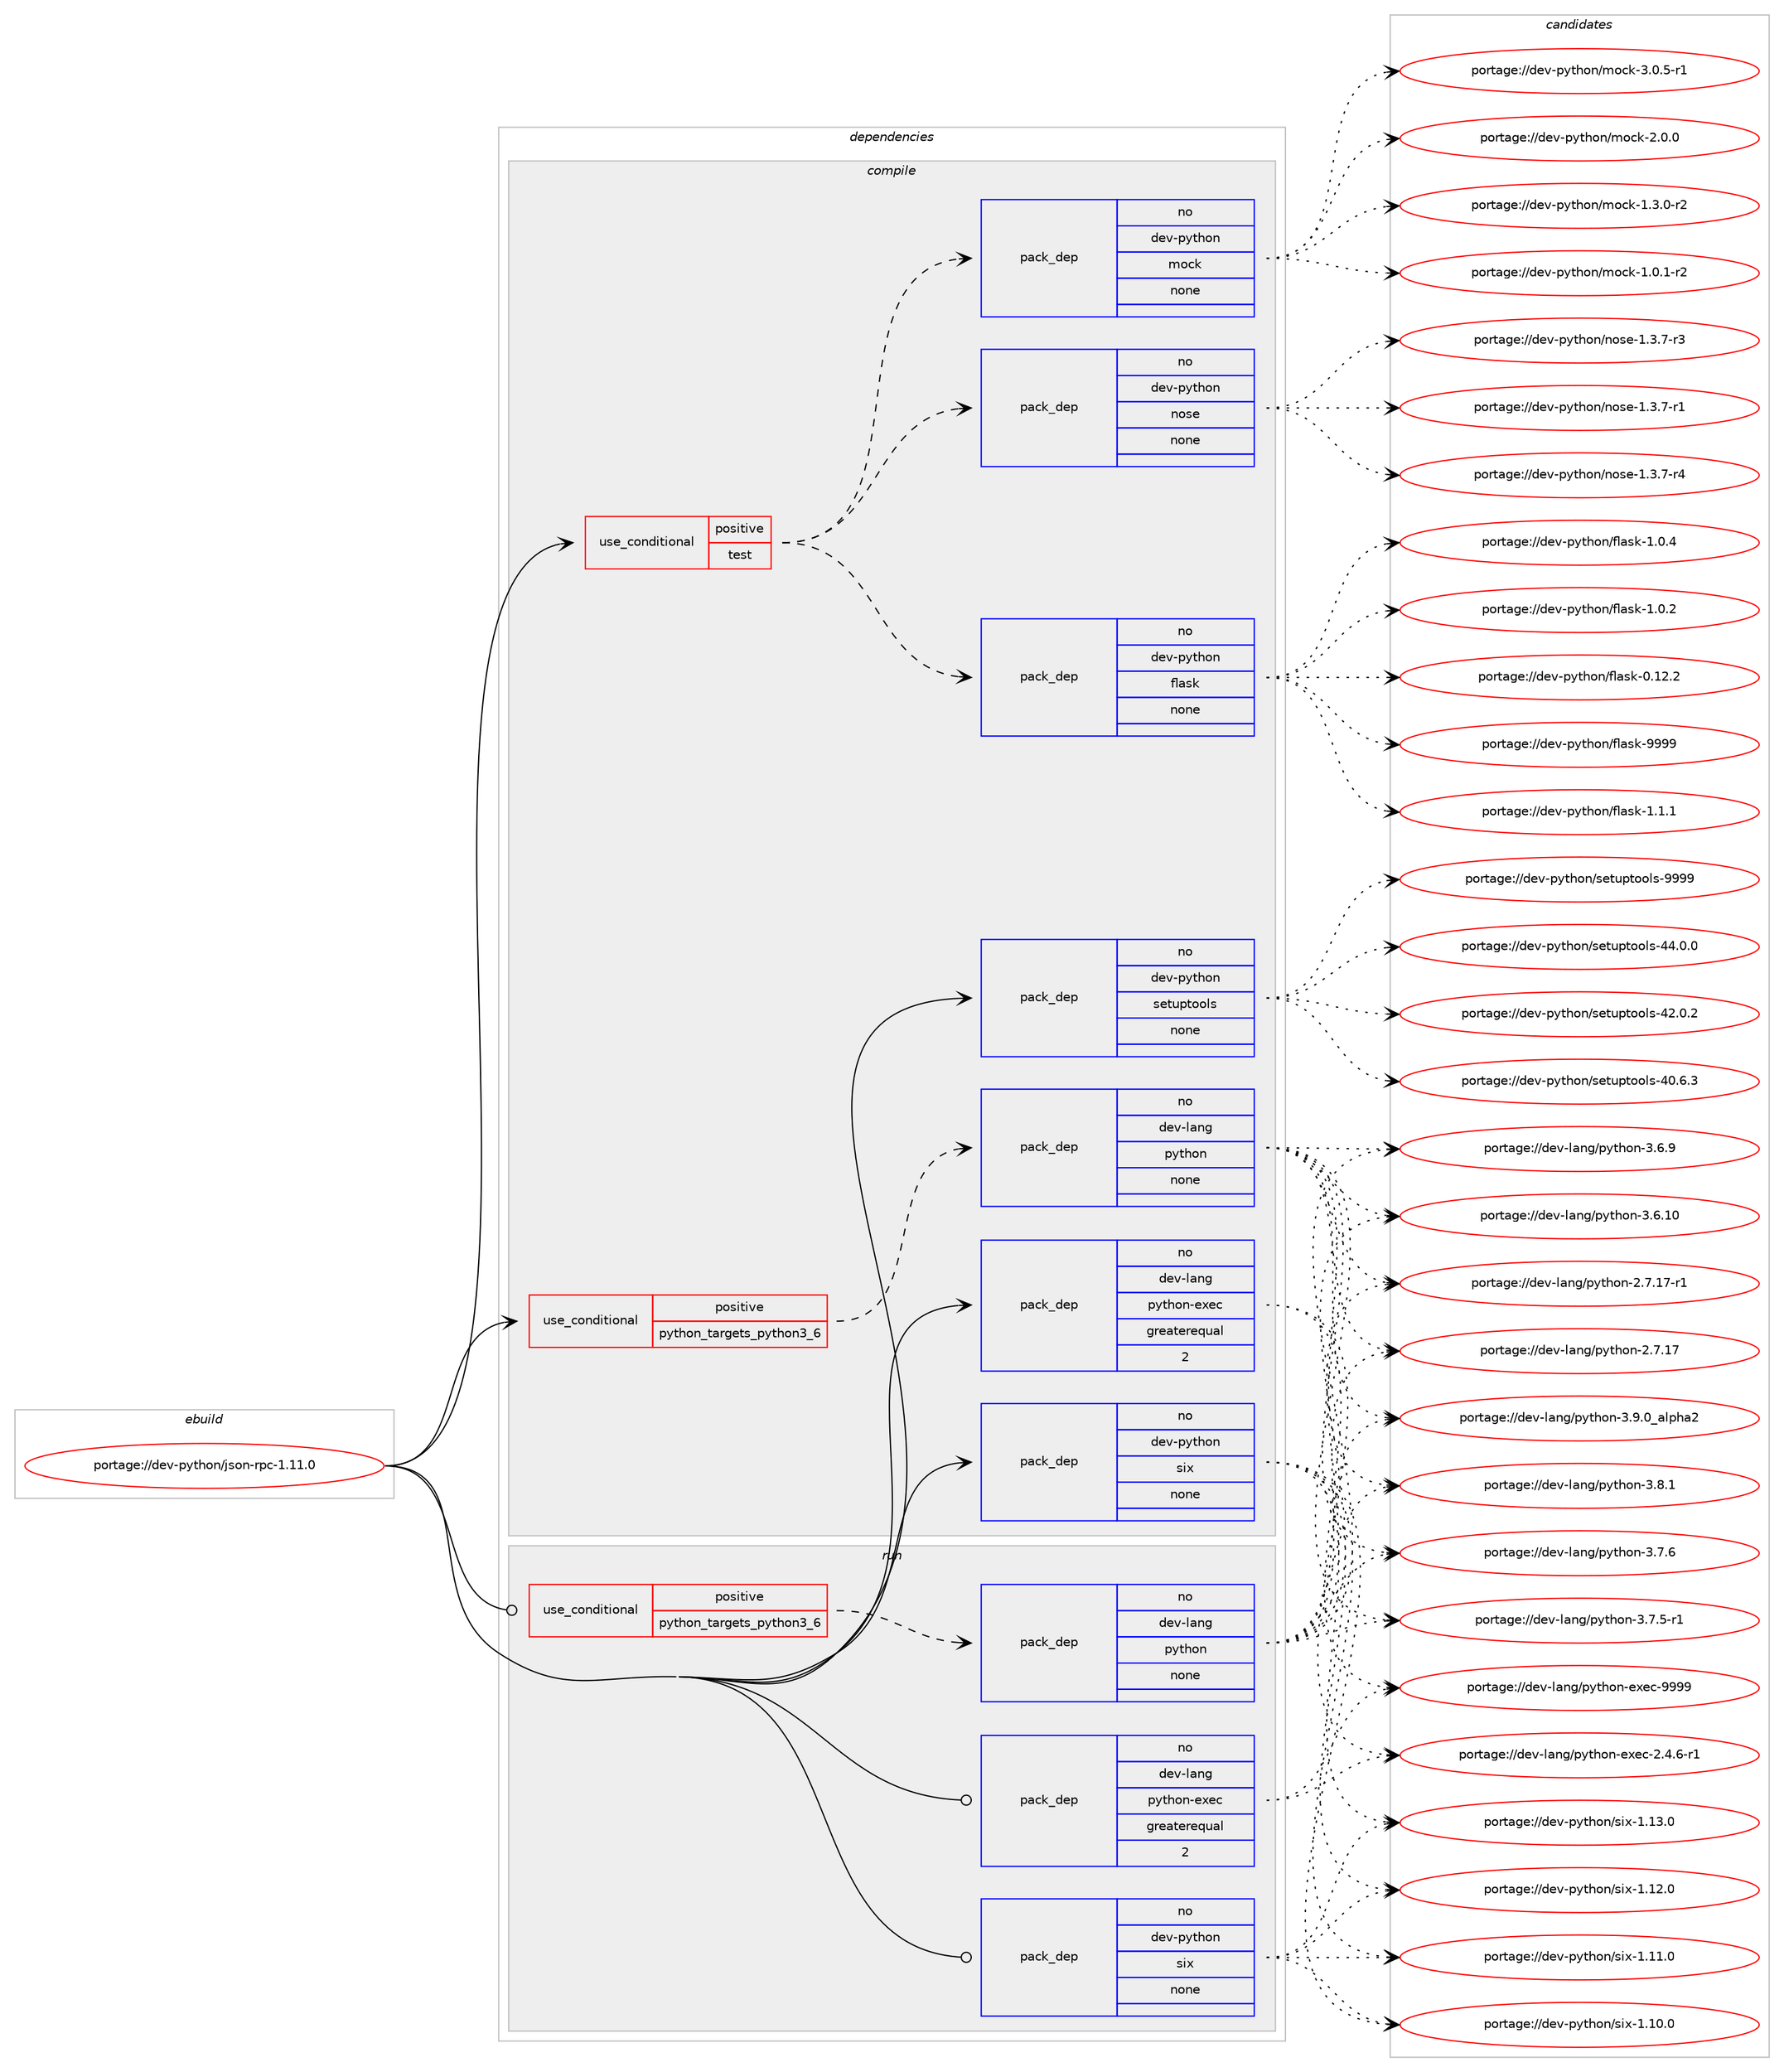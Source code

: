digraph prolog {

# *************
# Graph options
# *************

newrank=true;
concentrate=true;
compound=true;
graph [rankdir=LR,fontname=Helvetica,fontsize=10,ranksep=1.5];#, ranksep=2.5, nodesep=0.2];
edge  [arrowhead=vee];
node  [fontname=Helvetica,fontsize=10];

# **********
# The ebuild
# **********

subgraph cluster_leftcol {
color=gray;
rank=same;
label=<<i>ebuild</i>>;
id [label="portage://dev-python/json-rpc-1.11.0", color=red, width=4, href="../dev-python/json-rpc-1.11.0.svg"];
}

# ****************
# The dependencies
# ****************

subgraph cluster_midcol {
color=gray;
label=<<i>dependencies</i>>;
subgraph cluster_compile {
fillcolor="#eeeeee";
style=filled;
label=<<i>compile</i>>;
subgraph cond113978 {
dependency453948 [label=<<TABLE BORDER="0" CELLBORDER="1" CELLSPACING="0" CELLPADDING="4"><TR><TD ROWSPAN="3" CELLPADDING="10">use_conditional</TD></TR><TR><TD>positive</TD></TR><TR><TD>python_targets_python3_6</TD></TR></TABLE>>, shape=none, color=red];
subgraph pack334988 {
dependency453949 [label=<<TABLE BORDER="0" CELLBORDER="1" CELLSPACING="0" CELLPADDING="4" WIDTH="220"><TR><TD ROWSPAN="6" CELLPADDING="30">pack_dep</TD></TR><TR><TD WIDTH="110">no</TD></TR><TR><TD>dev-lang</TD></TR><TR><TD>python</TD></TR><TR><TD>none</TD></TR><TR><TD></TD></TR></TABLE>>, shape=none, color=blue];
}
dependency453948:e -> dependency453949:w [weight=20,style="dashed",arrowhead="vee"];
}
id:e -> dependency453948:w [weight=20,style="solid",arrowhead="vee"];
subgraph cond113979 {
dependency453950 [label=<<TABLE BORDER="0" CELLBORDER="1" CELLSPACING="0" CELLPADDING="4"><TR><TD ROWSPAN="3" CELLPADDING="10">use_conditional</TD></TR><TR><TD>positive</TD></TR><TR><TD>test</TD></TR></TABLE>>, shape=none, color=red];
subgraph pack334989 {
dependency453951 [label=<<TABLE BORDER="0" CELLBORDER="1" CELLSPACING="0" CELLPADDING="4" WIDTH="220"><TR><TD ROWSPAN="6" CELLPADDING="30">pack_dep</TD></TR><TR><TD WIDTH="110">no</TD></TR><TR><TD>dev-python</TD></TR><TR><TD>nose</TD></TR><TR><TD>none</TD></TR><TR><TD></TD></TR></TABLE>>, shape=none, color=blue];
}
dependency453950:e -> dependency453951:w [weight=20,style="dashed",arrowhead="vee"];
subgraph pack334990 {
dependency453952 [label=<<TABLE BORDER="0" CELLBORDER="1" CELLSPACING="0" CELLPADDING="4" WIDTH="220"><TR><TD ROWSPAN="6" CELLPADDING="30">pack_dep</TD></TR><TR><TD WIDTH="110">no</TD></TR><TR><TD>dev-python</TD></TR><TR><TD>mock</TD></TR><TR><TD>none</TD></TR><TR><TD></TD></TR></TABLE>>, shape=none, color=blue];
}
dependency453950:e -> dependency453952:w [weight=20,style="dashed",arrowhead="vee"];
subgraph pack334991 {
dependency453953 [label=<<TABLE BORDER="0" CELLBORDER="1" CELLSPACING="0" CELLPADDING="4" WIDTH="220"><TR><TD ROWSPAN="6" CELLPADDING="30">pack_dep</TD></TR><TR><TD WIDTH="110">no</TD></TR><TR><TD>dev-python</TD></TR><TR><TD>flask</TD></TR><TR><TD>none</TD></TR><TR><TD></TD></TR></TABLE>>, shape=none, color=blue];
}
dependency453950:e -> dependency453953:w [weight=20,style="dashed",arrowhead="vee"];
}
id:e -> dependency453950:w [weight=20,style="solid",arrowhead="vee"];
subgraph pack334992 {
dependency453954 [label=<<TABLE BORDER="0" CELLBORDER="1" CELLSPACING="0" CELLPADDING="4" WIDTH="220"><TR><TD ROWSPAN="6" CELLPADDING="30">pack_dep</TD></TR><TR><TD WIDTH="110">no</TD></TR><TR><TD>dev-lang</TD></TR><TR><TD>python-exec</TD></TR><TR><TD>greaterequal</TD></TR><TR><TD>2</TD></TR></TABLE>>, shape=none, color=blue];
}
id:e -> dependency453954:w [weight=20,style="solid",arrowhead="vee"];
subgraph pack334993 {
dependency453955 [label=<<TABLE BORDER="0" CELLBORDER="1" CELLSPACING="0" CELLPADDING="4" WIDTH="220"><TR><TD ROWSPAN="6" CELLPADDING="30">pack_dep</TD></TR><TR><TD WIDTH="110">no</TD></TR><TR><TD>dev-python</TD></TR><TR><TD>setuptools</TD></TR><TR><TD>none</TD></TR><TR><TD></TD></TR></TABLE>>, shape=none, color=blue];
}
id:e -> dependency453955:w [weight=20,style="solid",arrowhead="vee"];
subgraph pack334994 {
dependency453956 [label=<<TABLE BORDER="0" CELLBORDER="1" CELLSPACING="0" CELLPADDING="4" WIDTH="220"><TR><TD ROWSPAN="6" CELLPADDING="30">pack_dep</TD></TR><TR><TD WIDTH="110">no</TD></TR><TR><TD>dev-python</TD></TR><TR><TD>six</TD></TR><TR><TD>none</TD></TR><TR><TD></TD></TR></TABLE>>, shape=none, color=blue];
}
id:e -> dependency453956:w [weight=20,style="solid",arrowhead="vee"];
}
subgraph cluster_compileandrun {
fillcolor="#eeeeee";
style=filled;
label=<<i>compile and run</i>>;
}
subgraph cluster_run {
fillcolor="#eeeeee";
style=filled;
label=<<i>run</i>>;
subgraph cond113980 {
dependency453957 [label=<<TABLE BORDER="0" CELLBORDER="1" CELLSPACING="0" CELLPADDING="4"><TR><TD ROWSPAN="3" CELLPADDING="10">use_conditional</TD></TR><TR><TD>positive</TD></TR><TR><TD>python_targets_python3_6</TD></TR></TABLE>>, shape=none, color=red];
subgraph pack334995 {
dependency453958 [label=<<TABLE BORDER="0" CELLBORDER="1" CELLSPACING="0" CELLPADDING="4" WIDTH="220"><TR><TD ROWSPAN="6" CELLPADDING="30">pack_dep</TD></TR><TR><TD WIDTH="110">no</TD></TR><TR><TD>dev-lang</TD></TR><TR><TD>python</TD></TR><TR><TD>none</TD></TR><TR><TD></TD></TR></TABLE>>, shape=none, color=blue];
}
dependency453957:e -> dependency453958:w [weight=20,style="dashed",arrowhead="vee"];
}
id:e -> dependency453957:w [weight=20,style="solid",arrowhead="odot"];
subgraph pack334996 {
dependency453959 [label=<<TABLE BORDER="0" CELLBORDER="1" CELLSPACING="0" CELLPADDING="4" WIDTH="220"><TR><TD ROWSPAN="6" CELLPADDING="30">pack_dep</TD></TR><TR><TD WIDTH="110">no</TD></TR><TR><TD>dev-lang</TD></TR><TR><TD>python-exec</TD></TR><TR><TD>greaterequal</TD></TR><TR><TD>2</TD></TR></TABLE>>, shape=none, color=blue];
}
id:e -> dependency453959:w [weight=20,style="solid",arrowhead="odot"];
subgraph pack334997 {
dependency453960 [label=<<TABLE BORDER="0" CELLBORDER="1" CELLSPACING="0" CELLPADDING="4" WIDTH="220"><TR><TD ROWSPAN="6" CELLPADDING="30">pack_dep</TD></TR><TR><TD WIDTH="110">no</TD></TR><TR><TD>dev-python</TD></TR><TR><TD>six</TD></TR><TR><TD>none</TD></TR><TR><TD></TD></TR></TABLE>>, shape=none, color=blue];
}
id:e -> dependency453960:w [weight=20,style="solid",arrowhead="odot"];
}
}

# **************
# The candidates
# **************

subgraph cluster_choices {
rank=same;
color=gray;
label=<<i>candidates</i>>;

subgraph choice334988 {
color=black;
nodesep=1;
choice10010111845108971101034711212111610411111045514657464895971081121049750 [label="portage://dev-lang/python-3.9.0_alpha2", color=red, width=4,href="../dev-lang/python-3.9.0_alpha2.svg"];
choice100101118451089711010347112121116104111110455146564649 [label="portage://dev-lang/python-3.8.1", color=red, width=4,href="../dev-lang/python-3.8.1.svg"];
choice100101118451089711010347112121116104111110455146554654 [label="portage://dev-lang/python-3.7.6", color=red, width=4,href="../dev-lang/python-3.7.6.svg"];
choice1001011184510897110103471121211161041111104551465546534511449 [label="portage://dev-lang/python-3.7.5-r1", color=red, width=4,href="../dev-lang/python-3.7.5-r1.svg"];
choice100101118451089711010347112121116104111110455146544657 [label="portage://dev-lang/python-3.6.9", color=red, width=4,href="../dev-lang/python-3.6.9.svg"];
choice10010111845108971101034711212111610411111045514654464948 [label="portage://dev-lang/python-3.6.10", color=red, width=4,href="../dev-lang/python-3.6.10.svg"];
choice100101118451089711010347112121116104111110455046554649554511449 [label="portage://dev-lang/python-2.7.17-r1", color=red, width=4,href="../dev-lang/python-2.7.17-r1.svg"];
choice10010111845108971101034711212111610411111045504655464955 [label="portage://dev-lang/python-2.7.17", color=red, width=4,href="../dev-lang/python-2.7.17.svg"];
dependency453949:e -> choice10010111845108971101034711212111610411111045514657464895971081121049750:w [style=dotted,weight="100"];
dependency453949:e -> choice100101118451089711010347112121116104111110455146564649:w [style=dotted,weight="100"];
dependency453949:e -> choice100101118451089711010347112121116104111110455146554654:w [style=dotted,weight="100"];
dependency453949:e -> choice1001011184510897110103471121211161041111104551465546534511449:w [style=dotted,weight="100"];
dependency453949:e -> choice100101118451089711010347112121116104111110455146544657:w [style=dotted,weight="100"];
dependency453949:e -> choice10010111845108971101034711212111610411111045514654464948:w [style=dotted,weight="100"];
dependency453949:e -> choice100101118451089711010347112121116104111110455046554649554511449:w [style=dotted,weight="100"];
dependency453949:e -> choice10010111845108971101034711212111610411111045504655464955:w [style=dotted,weight="100"];
}
subgraph choice334989 {
color=black;
nodesep=1;
choice10010111845112121116104111110471101111151014549465146554511452 [label="portage://dev-python/nose-1.3.7-r4", color=red, width=4,href="../dev-python/nose-1.3.7-r4.svg"];
choice10010111845112121116104111110471101111151014549465146554511451 [label="portage://dev-python/nose-1.3.7-r3", color=red, width=4,href="../dev-python/nose-1.3.7-r3.svg"];
choice10010111845112121116104111110471101111151014549465146554511449 [label="portage://dev-python/nose-1.3.7-r1", color=red, width=4,href="../dev-python/nose-1.3.7-r1.svg"];
dependency453951:e -> choice10010111845112121116104111110471101111151014549465146554511452:w [style=dotted,weight="100"];
dependency453951:e -> choice10010111845112121116104111110471101111151014549465146554511451:w [style=dotted,weight="100"];
dependency453951:e -> choice10010111845112121116104111110471101111151014549465146554511449:w [style=dotted,weight="100"];
}
subgraph choice334990 {
color=black;
nodesep=1;
choice1001011184511212111610411111047109111991074551464846534511449 [label="portage://dev-python/mock-3.0.5-r1", color=red, width=4,href="../dev-python/mock-3.0.5-r1.svg"];
choice100101118451121211161041111104710911199107455046484648 [label="portage://dev-python/mock-2.0.0", color=red, width=4,href="../dev-python/mock-2.0.0.svg"];
choice1001011184511212111610411111047109111991074549465146484511450 [label="portage://dev-python/mock-1.3.0-r2", color=red, width=4,href="../dev-python/mock-1.3.0-r2.svg"];
choice1001011184511212111610411111047109111991074549464846494511450 [label="portage://dev-python/mock-1.0.1-r2", color=red, width=4,href="../dev-python/mock-1.0.1-r2.svg"];
dependency453952:e -> choice1001011184511212111610411111047109111991074551464846534511449:w [style=dotted,weight="100"];
dependency453952:e -> choice100101118451121211161041111104710911199107455046484648:w [style=dotted,weight="100"];
dependency453952:e -> choice1001011184511212111610411111047109111991074549465146484511450:w [style=dotted,weight="100"];
dependency453952:e -> choice1001011184511212111610411111047109111991074549464846494511450:w [style=dotted,weight="100"];
}
subgraph choice334991 {
color=black;
nodesep=1;
choice1001011184511212111610411111047102108971151074557575757 [label="portage://dev-python/flask-9999", color=red, width=4,href="../dev-python/flask-9999.svg"];
choice100101118451121211161041111104710210897115107454946494649 [label="portage://dev-python/flask-1.1.1", color=red, width=4,href="../dev-python/flask-1.1.1.svg"];
choice100101118451121211161041111104710210897115107454946484652 [label="portage://dev-python/flask-1.0.4", color=red, width=4,href="../dev-python/flask-1.0.4.svg"];
choice100101118451121211161041111104710210897115107454946484650 [label="portage://dev-python/flask-1.0.2", color=red, width=4,href="../dev-python/flask-1.0.2.svg"];
choice10010111845112121116104111110471021089711510745484649504650 [label="portage://dev-python/flask-0.12.2", color=red, width=4,href="../dev-python/flask-0.12.2.svg"];
dependency453953:e -> choice1001011184511212111610411111047102108971151074557575757:w [style=dotted,weight="100"];
dependency453953:e -> choice100101118451121211161041111104710210897115107454946494649:w [style=dotted,weight="100"];
dependency453953:e -> choice100101118451121211161041111104710210897115107454946484652:w [style=dotted,weight="100"];
dependency453953:e -> choice100101118451121211161041111104710210897115107454946484650:w [style=dotted,weight="100"];
dependency453953:e -> choice10010111845112121116104111110471021089711510745484649504650:w [style=dotted,weight="100"];
}
subgraph choice334992 {
color=black;
nodesep=1;
choice10010111845108971101034711212111610411111045101120101994557575757 [label="portage://dev-lang/python-exec-9999", color=red, width=4,href="../dev-lang/python-exec-9999.svg"];
choice10010111845108971101034711212111610411111045101120101994550465246544511449 [label="portage://dev-lang/python-exec-2.4.6-r1", color=red, width=4,href="../dev-lang/python-exec-2.4.6-r1.svg"];
dependency453954:e -> choice10010111845108971101034711212111610411111045101120101994557575757:w [style=dotted,weight="100"];
dependency453954:e -> choice10010111845108971101034711212111610411111045101120101994550465246544511449:w [style=dotted,weight="100"];
}
subgraph choice334993 {
color=black;
nodesep=1;
choice10010111845112121116104111110471151011161171121161111111081154557575757 [label="portage://dev-python/setuptools-9999", color=red, width=4,href="../dev-python/setuptools-9999.svg"];
choice100101118451121211161041111104711510111611711211611111110811545525246484648 [label="portage://dev-python/setuptools-44.0.0", color=red, width=4,href="../dev-python/setuptools-44.0.0.svg"];
choice100101118451121211161041111104711510111611711211611111110811545525046484650 [label="portage://dev-python/setuptools-42.0.2", color=red, width=4,href="../dev-python/setuptools-42.0.2.svg"];
choice100101118451121211161041111104711510111611711211611111110811545524846544651 [label="portage://dev-python/setuptools-40.6.3", color=red, width=4,href="../dev-python/setuptools-40.6.3.svg"];
dependency453955:e -> choice10010111845112121116104111110471151011161171121161111111081154557575757:w [style=dotted,weight="100"];
dependency453955:e -> choice100101118451121211161041111104711510111611711211611111110811545525246484648:w [style=dotted,weight="100"];
dependency453955:e -> choice100101118451121211161041111104711510111611711211611111110811545525046484650:w [style=dotted,weight="100"];
dependency453955:e -> choice100101118451121211161041111104711510111611711211611111110811545524846544651:w [style=dotted,weight="100"];
}
subgraph choice334994 {
color=black;
nodesep=1;
choice100101118451121211161041111104711510512045494649514648 [label="portage://dev-python/six-1.13.0", color=red, width=4,href="../dev-python/six-1.13.0.svg"];
choice100101118451121211161041111104711510512045494649504648 [label="portage://dev-python/six-1.12.0", color=red, width=4,href="../dev-python/six-1.12.0.svg"];
choice100101118451121211161041111104711510512045494649494648 [label="portage://dev-python/six-1.11.0", color=red, width=4,href="../dev-python/six-1.11.0.svg"];
choice100101118451121211161041111104711510512045494649484648 [label="portage://dev-python/six-1.10.0", color=red, width=4,href="../dev-python/six-1.10.0.svg"];
dependency453956:e -> choice100101118451121211161041111104711510512045494649514648:w [style=dotted,weight="100"];
dependency453956:e -> choice100101118451121211161041111104711510512045494649504648:w [style=dotted,weight="100"];
dependency453956:e -> choice100101118451121211161041111104711510512045494649494648:w [style=dotted,weight="100"];
dependency453956:e -> choice100101118451121211161041111104711510512045494649484648:w [style=dotted,weight="100"];
}
subgraph choice334995 {
color=black;
nodesep=1;
choice10010111845108971101034711212111610411111045514657464895971081121049750 [label="portage://dev-lang/python-3.9.0_alpha2", color=red, width=4,href="../dev-lang/python-3.9.0_alpha2.svg"];
choice100101118451089711010347112121116104111110455146564649 [label="portage://dev-lang/python-3.8.1", color=red, width=4,href="../dev-lang/python-3.8.1.svg"];
choice100101118451089711010347112121116104111110455146554654 [label="portage://dev-lang/python-3.7.6", color=red, width=4,href="../dev-lang/python-3.7.6.svg"];
choice1001011184510897110103471121211161041111104551465546534511449 [label="portage://dev-lang/python-3.7.5-r1", color=red, width=4,href="../dev-lang/python-3.7.5-r1.svg"];
choice100101118451089711010347112121116104111110455146544657 [label="portage://dev-lang/python-3.6.9", color=red, width=4,href="../dev-lang/python-3.6.9.svg"];
choice10010111845108971101034711212111610411111045514654464948 [label="portage://dev-lang/python-3.6.10", color=red, width=4,href="../dev-lang/python-3.6.10.svg"];
choice100101118451089711010347112121116104111110455046554649554511449 [label="portage://dev-lang/python-2.7.17-r1", color=red, width=4,href="../dev-lang/python-2.7.17-r1.svg"];
choice10010111845108971101034711212111610411111045504655464955 [label="portage://dev-lang/python-2.7.17", color=red, width=4,href="../dev-lang/python-2.7.17.svg"];
dependency453958:e -> choice10010111845108971101034711212111610411111045514657464895971081121049750:w [style=dotted,weight="100"];
dependency453958:e -> choice100101118451089711010347112121116104111110455146564649:w [style=dotted,weight="100"];
dependency453958:e -> choice100101118451089711010347112121116104111110455146554654:w [style=dotted,weight="100"];
dependency453958:e -> choice1001011184510897110103471121211161041111104551465546534511449:w [style=dotted,weight="100"];
dependency453958:e -> choice100101118451089711010347112121116104111110455146544657:w [style=dotted,weight="100"];
dependency453958:e -> choice10010111845108971101034711212111610411111045514654464948:w [style=dotted,weight="100"];
dependency453958:e -> choice100101118451089711010347112121116104111110455046554649554511449:w [style=dotted,weight="100"];
dependency453958:e -> choice10010111845108971101034711212111610411111045504655464955:w [style=dotted,weight="100"];
}
subgraph choice334996 {
color=black;
nodesep=1;
choice10010111845108971101034711212111610411111045101120101994557575757 [label="portage://dev-lang/python-exec-9999", color=red, width=4,href="../dev-lang/python-exec-9999.svg"];
choice10010111845108971101034711212111610411111045101120101994550465246544511449 [label="portage://dev-lang/python-exec-2.4.6-r1", color=red, width=4,href="../dev-lang/python-exec-2.4.6-r1.svg"];
dependency453959:e -> choice10010111845108971101034711212111610411111045101120101994557575757:w [style=dotted,weight="100"];
dependency453959:e -> choice10010111845108971101034711212111610411111045101120101994550465246544511449:w [style=dotted,weight="100"];
}
subgraph choice334997 {
color=black;
nodesep=1;
choice100101118451121211161041111104711510512045494649514648 [label="portage://dev-python/six-1.13.0", color=red, width=4,href="../dev-python/six-1.13.0.svg"];
choice100101118451121211161041111104711510512045494649504648 [label="portage://dev-python/six-1.12.0", color=red, width=4,href="../dev-python/six-1.12.0.svg"];
choice100101118451121211161041111104711510512045494649494648 [label="portage://dev-python/six-1.11.0", color=red, width=4,href="../dev-python/six-1.11.0.svg"];
choice100101118451121211161041111104711510512045494649484648 [label="portage://dev-python/six-1.10.0", color=red, width=4,href="../dev-python/six-1.10.0.svg"];
dependency453960:e -> choice100101118451121211161041111104711510512045494649514648:w [style=dotted,weight="100"];
dependency453960:e -> choice100101118451121211161041111104711510512045494649504648:w [style=dotted,weight="100"];
dependency453960:e -> choice100101118451121211161041111104711510512045494649494648:w [style=dotted,weight="100"];
dependency453960:e -> choice100101118451121211161041111104711510512045494649484648:w [style=dotted,weight="100"];
}
}

}
